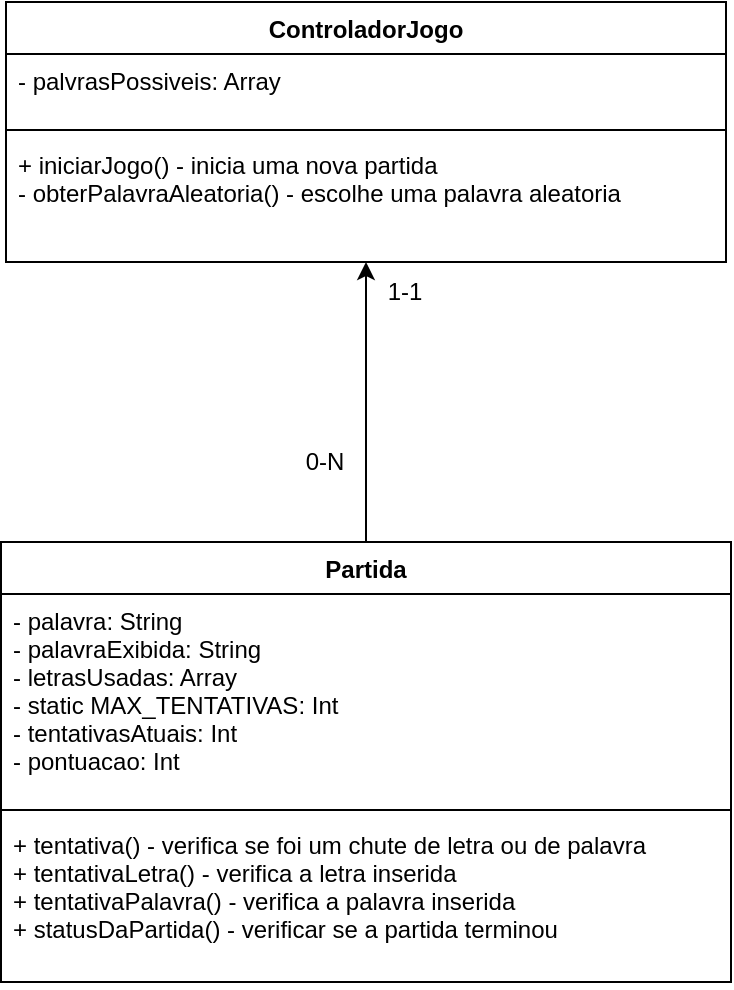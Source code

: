 <mxfile>
    <diagram id="H5a8JeXs9H3Igmtmwd7a" name="Página-1">
        <mxGraphModel dx="688" dy="544" grid="1" gridSize="10" guides="1" tooltips="1" connect="1" arrows="1" fold="1" page="1" pageScale="1" pageWidth="827" pageHeight="1169" math="0" shadow="0">
            <root>
                <mxCell id="0"/>
                <mxCell id="1" parent="0"/>
                <mxCell id="12" style="edgeStyle=none;html=1;" edge="1" parent="1" source="2" target="9">
                    <mxGeometry relative="1" as="geometry"/>
                </mxCell>
                <mxCell id="2" value="Partida" style="swimlane;fontStyle=1;align=center;verticalAlign=top;childLayout=stackLayout;horizontal=1;startSize=26;horizontalStack=0;resizeParent=1;resizeParentMax=0;resizeLast=0;collapsible=1;marginBottom=0;" vertex="1" parent="1">
                    <mxGeometry x="212.5" y="320" width="365" height="220" as="geometry"/>
                </mxCell>
                <mxCell id="3" value="- palavra: String&#10;- palavraExibida: String&#10;- letrasUsadas: Array&#10;- static MAX_TENTATIVAS: Int&#10;- tentativasAtuais: Int&#10;- pontuacao: Int" style="text;strokeColor=none;fillColor=none;align=left;verticalAlign=top;spacingLeft=4;spacingRight=4;overflow=hidden;rotatable=0;points=[[0,0.5],[1,0.5]];portConstraint=eastwest;" vertex="1" parent="2">
                    <mxGeometry y="26" width="365" height="104" as="geometry"/>
                </mxCell>
                <mxCell id="4" value="" style="line;strokeWidth=1;fillColor=none;align=left;verticalAlign=middle;spacingTop=-1;spacingLeft=3;spacingRight=3;rotatable=0;labelPosition=right;points=[];portConstraint=eastwest;strokeColor=inherit;" vertex="1" parent="2">
                    <mxGeometry y="130" width="365" height="8" as="geometry"/>
                </mxCell>
                <mxCell id="5" value="+ tentativa() - verifica se foi um chute de letra ou de palavra&#10;+ tentativaLetra() - verifica a letra inserida&#10;+ tentativaPalavra() - verifica a palavra inserida&#10;+ statusDaPartida() - verificar se a partida terminou" style="text;strokeColor=none;fillColor=none;align=left;verticalAlign=top;spacingLeft=4;spacingRight=4;overflow=hidden;rotatable=0;points=[[0,0.5],[1,0.5]];portConstraint=eastwest;" vertex="1" parent="2">
                    <mxGeometry y="138" width="365" height="82" as="geometry"/>
                </mxCell>
                <mxCell id="6" value="ControladorJogo" style="swimlane;fontStyle=1;align=center;verticalAlign=top;childLayout=stackLayout;horizontal=1;startSize=26;horizontalStack=0;resizeParent=1;resizeParentMax=0;resizeLast=0;collapsible=1;marginBottom=0;" vertex="1" parent="1">
                    <mxGeometry x="215" y="50" width="360" height="130" as="geometry"/>
                </mxCell>
                <mxCell id="7" value="- palvrasPossiveis: Array&#10;" style="text;strokeColor=none;fillColor=none;align=left;verticalAlign=top;spacingLeft=4;spacingRight=4;overflow=hidden;rotatable=0;points=[[0,0.5],[1,0.5]];portConstraint=eastwest;" vertex="1" parent="6">
                    <mxGeometry y="26" width="360" height="34" as="geometry"/>
                </mxCell>
                <mxCell id="8" value="" style="line;strokeWidth=1;fillColor=none;align=left;verticalAlign=middle;spacingTop=-1;spacingLeft=3;spacingRight=3;rotatable=0;labelPosition=right;points=[];portConstraint=eastwest;strokeColor=inherit;" vertex="1" parent="6">
                    <mxGeometry y="60" width="360" height="8" as="geometry"/>
                </mxCell>
                <mxCell id="9" value="+ iniciarJogo() - inicia uma nova partida&#10;- obterPalavraAleatoria() - escolhe uma palavra aleatoria&#10;" style="text;strokeColor=none;fillColor=none;align=left;verticalAlign=top;spacingLeft=4;spacingRight=4;overflow=hidden;rotatable=0;points=[[0,0.5],[1,0.5]];portConstraint=eastwest;" vertex="1" parent="6">
                    <mxGeometry y="68" width="360" height="62" as="geometry"/>
                </mxCell>
                <mxCell id="13" value="1-1" style="text;html=1;align=center;verticalAlign=middle;resizable=0;points=[];autosize=1;strokeColor=none;fillColor=none;" vertex="1" parent="1">
                    <mxGeometry x="394" y="180" width="40" height="30" as="geometry"/>
                </mxCell>
                <mxCell id="15" value="0-N" style="text;html=1;align=center;verticalAlign=middle;resizable=0;points=[];autosize=1;strokeColor=none;fillColor=none;" vertex="1" parent="1">
                    <mxGeometry x="354" y="265" width="40" height="30" as="geometry"/>
                </mxCell>
            </root>
        </mxGraphModel>
    </diagram>
</mxfile>